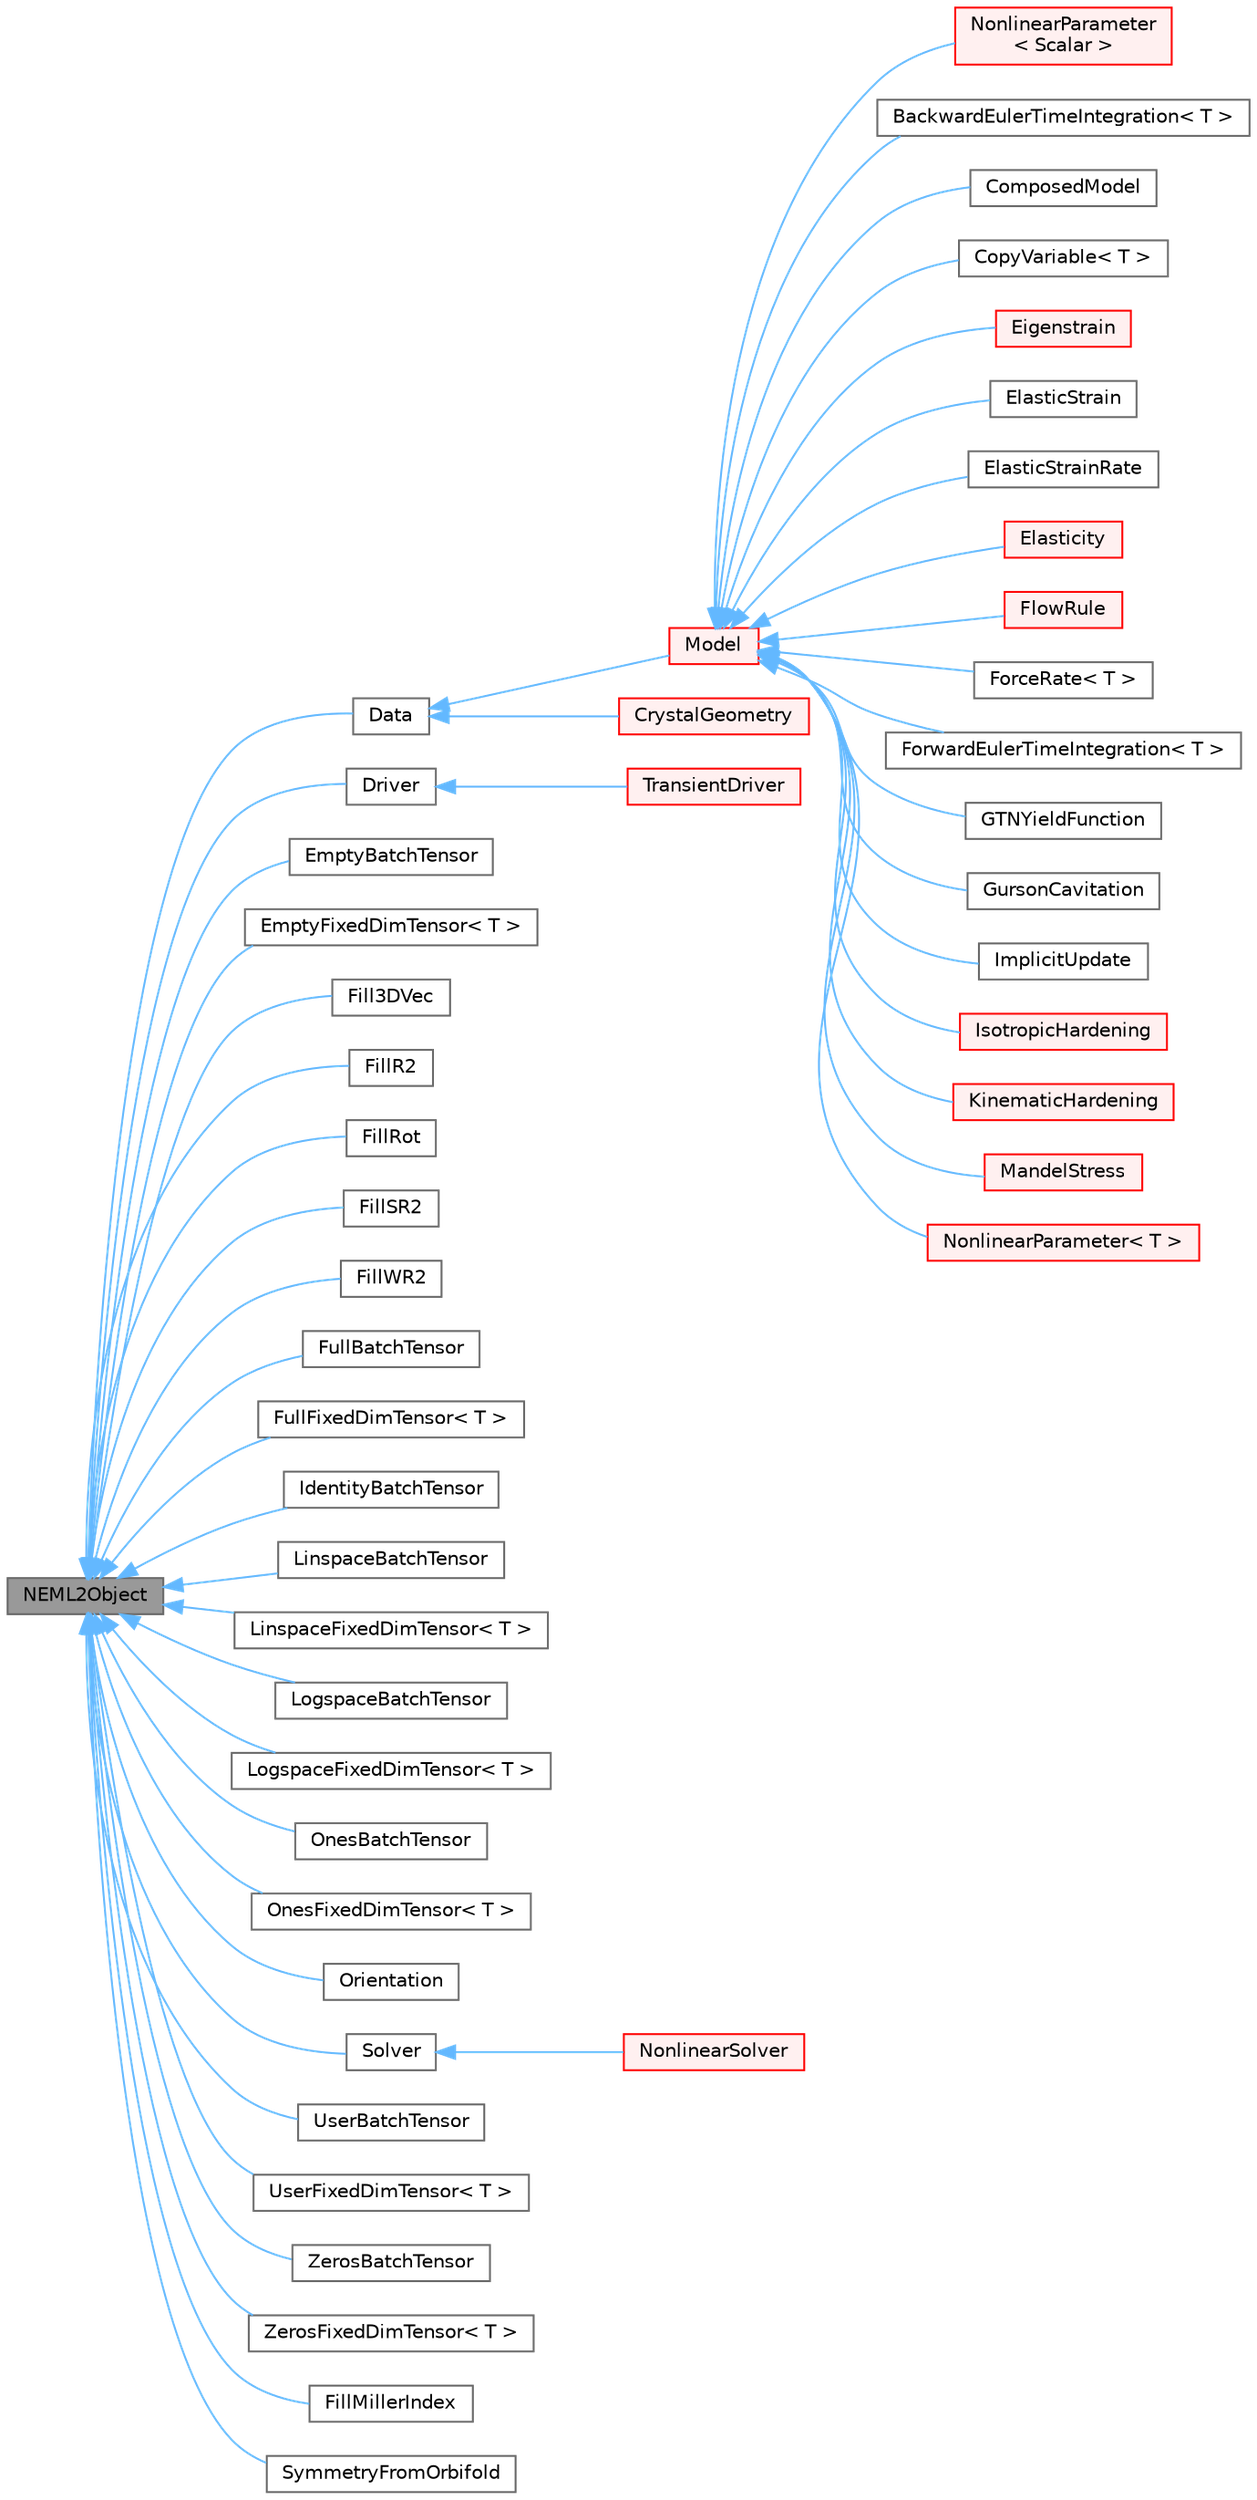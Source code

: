 digraph "NEML2Object"
{
 // LATEX_PDF_SIZE
  bgcolor="transparent";
  edge [fontname=Helvetica,fontsize=10,labelfontname=Helvetica,labelfontsize=10];
  node [fontname=Helvetica,fontsize=10,shape=box,height=0.2,width=0.4];
  rankdir="LR";
  Node1 [id="Node000001",label="NEML2Object",height=0.2,width=0.4,color="gray40", fillcolor="grey60", style="filled", fontcolor="black",tooltip="The base class of all \"manufacturable\" objects in the NEML2 library."];
  Node1 -> Node2 [id="edge1_Node000001_Node000002",dir="back",color="steelblue1",style="solid",tooltip=" "];
  Node2 [id="Node000002",label="Data",height=0.2,width=0.4,color="gray40", fillcolor="white", style="filled",URL="$classneml2_1_1Data.html",tooltip=" "];
  Node2 -> Node3 [id="edge2_Node000002_Node000003",dir="back",color="steelblue1",style="solid",tooltip=" "];
  Node3 [id="Node000003",label="Model",height=0.2,width=0.4,color="red", fillcolor="#FFF0F0", style="filled",URL="$classneml2_1_1Model.html",tooltip="The base class for all constitutive models."];
  Node3 -> Node4 [id="edge3_Node000003_Node000004",dir="back",color="steelblue1",style="solid",tooltip=" "];
  Node4 [id="Node000004",label="NonlinearParameter\l\< Scalar \>",height=0.2,width=0.4,color="red", fillcolor="#FFF0F0", style="filled",URL="$classneml2_1_1NonlinearParameter.html",tooltip=" "];
  Node3 -> Node6 [id="edge4_Node000003_Node000006",dir="back",color="steelblue1",style="solid",tooltip=" "];
  Node6 [id="Node000006",label="BackwardEulerTimeIntegration\< T \>",height=0.2,width=0.4,color="gray40", fillcolor="white", style="filled",URL="$classneml2_1_1BackwardEulerTimeIntegration.html",tooltip=" "];
  Node3 -> Node7 [id="edge5_Node000003_Node000007",dir="back",color="steelblue1",style="solid",tooltip=" "];
  Node7 [id="Node000007",label="ComposedModel",height=0.2,width=0.4,color="gray40", fillcolor="white", style="filled",URL="$classneml2_1_1ComposedModel.html",tooltip=" "];
  Node3 -> Node8 [id="edge6_Node000003_Node000008",dir="back",color="steelblue1",style="solid",tooltip=" "];
  Node8 [id="Node000008",label="CopyVariable\< T \>",height=0.2,width=0.4,color="gray40", fillcolor="white", style="filled",URL="$classneml2_1_1CopyVariable.html",tooltip="Copy the value of a variable into another variable."];
  Node3 -> Node9 [id="edge7_Node000003_Node000009",dir="back",color="steelblue1",style="solid",tooltip=" "];
  Node9 [id="Node000009",label="Eigenstrain",height=0.2,width=0.4,color="red", fillcolor="#FFF0F0", style="filled",URL="$classneml2_1_1Eigenstrain.html",tooltip=" "];
  Node3 -> Node11 [id="edge8_Node000003_Node000011",dir="back",color="steelblue1",style="solid",tooltip=" "];
  Node11 [id="Node000011",label="ElasticStrain",height=0.2,width=0.4,color="gray40", fillcolor="white", style="filled",URL="$classneml2_1_1ElasticStrain.html",tooltip=" "];
  Node3 -> Node12 [id="edge9_Node000003_Node000012",dir="back",color="steelblue1",style="solid",tooltip=" "];
  Node12 [id="Node000012",label="ElasticStrainRate",height=0.2,width=0.4,color="gray40", fillcolor="white", style="filled",URL="$classneml2_1_1ElasticStrainRate.html",tooltip="Calculate the elastic strain rate from crystal model kinematics."];
  Node3 -> Node13 [id="edge10_Node000003_Node000013",dir="back",color="steelblue1",style="solid",tooltip=" "];
  Node13 [id="Node000013",label="Elasticity",height=0.2,width=0.4,color="red", fillcolor="#FFF0F0", style="filled",URL="$classneml2_1_1Elasticity.html",tooltip=" "];
  Node3 -> Node15 [id="edge11_Node000003_Node000015",dir="back",color="steelblue1",style="solid",tooltip=" "];
  Node15 [id="Node000015",label="FlowRule",height=0.2,width=0.4,color="red", fillcolor="#FFF0F0", style="filled",URL="$classneml2_1_1FlowRule.html",tooltip=" "];
  Node3 -> Node20 [id="edge12_Node000003_Node000020",dir="back",color="steelblue1",style="solid",tooltip=" "];
  Node20 [id="Node000020",label="ForceRate\< T \>",height=0.2,width=0.4,color="gray40", fillcolor="white", style="filled",URL="$classneml2_1_1ForceRate.html",tooltip=" "];
  Node3 -> Node21 [id="edge13_Node000003_Node000021",dir="back",color="steelblue1",style="solid",tooltip=" "];
  Node21 [id="Node000021",label="ForwardEulerTimeIntegration\< T \>",height=0.2,width=0.4,color="gray40", fillcolor="white", style="filled",URL="$classneml2_1_1ForwardEulerTimeIntegration.html",tooltip=" "];
  Node3 -> Node22 [id="edge14_Node000003_Node000022",dir="back",color="steelblue1",style="solid",tooltip=" "];
  Node22 [id="Node000022",label="GTNYieldFunction",height=0.2,width=0.4,color="gray40", fillcolor="white", style="filled",URL="$classneml2_1_1GTNYieldFunction.html",tooltip=" "];
  Node3 -> Node23 [id="edge15_Node000003_Node000023",dir="back",color="steelblue1",style="solid",tooltip=" "];
  Node23 [id="Node000023",label="GursonCavitation",height=0.2,width=0.4,color="gray40", fillcolor="white", style="filled",URL="$classneml2_1_1GursonCavitation.html",tooltip=" "];
  Node3 -> Node24 [id="edge16_Node000003_Node000024",dir="back",color="steelblue1",style="solid",tooltip=" "];
  Node24 [id="Node000024",label="ImplicitUpdate",height=0.2,width=0.4,color="gray40", fillcolor="white", style="filled",URL="$classneml2_1_1ImplicitUpdate.html",tooltip=" "];
  Node3 -> Node25 [id="edge17_Node000003_Node000025",dir="back",color="steelblue1",style="solid",tooltip=" "];
  Node25 [id="Node000025",label="IsotropicHardening",height=0.2,width=0.4,color="red", fillcolor="#FFF0F0", style="filled",URL="$classneml2_1_1IsotropicHardening.html",tooltip=" "];
  Node3 -> Node28 [id="edge18_Node000003_Node000028",dir="back",color="steelblue1",style="solid",tooltip=" "];
  Node28 [id="Node000028",label="KinematicHardening",height=0.2,width=0.4,color="red", fillcolor="#FFF0F0", style="filled",URL="$classneml2_1_1KinematicHardening.html",tooltip=" "];
  Node3 -> Node30 [id="edge19_Node000003_Node000030",dir="back",color="steelblue1",style="solid",tooltip=" "];
  Node30 [id="Node000030",label="MandelStress",height=0.2,width=0.4,color="red", fillcolor="#FFF0F0", style="filled",URL="$classneml2_1_1MandelStress.html",tooltip=" "];
  Node3 -> Node32 [id="edge20_Node000003_Node000032",dir="back",color="steelblue1",style="solid",tooltip=" "];
  Node32 [id="Node000032",label="NonlinearParameter\< T \>",height=0.2,width=0.4,color="red", fillcolor="#FFF0F0", style="filled",URL="$classneml2_1_1NonlinearParameter.html",tooltip="The base class for nonlinear parameters."];
  Node2 -> Node61 [id="edge21_Node000002_Node000061",dir="back",color="steelblue1",style="solid",tooltip=" "];
  Node61 [id="Node000061",label="CrystalGeometry",height=0.2,width=0.4,color="red", fillcolor="#FFF0F0", style="filled",URL="$classneml2_1_1crystallography_1_1CrystalGeometry.html",tooltip="Defines the geometry of a crystal system This includes a basic definition of the crystal lattice,..."];
  Node1 -> Node63 [id="edge22_Node000001_Node000063",dir="back",color="steelblue1",style="solid",tooltip=" "];
  Node63 [id="Node000063",label="Driver",height=0.2,width=0.4,color="gray40", fillcolor="white", style="filled",URL="$classneml2_1_1Driver.html",tooltip="The Driver drives the execution of a NEML2 Model."];
  Node63 -> Node64 [id="edge23_Node000063_Node000064",dir="back",color="steelblue1",style="solid",tooltip=" "];
  Node64 [id="Node000064",label="TransientDriver",height=0.2,width=0.4,color="red", fillcolor="#FFF0F0", style="filled",URL="$classneml2_1_1TransientDriver.html",tooltip="The driver for a transient initial-value problem."];
  Node1 -> Node67 [id="edge24_Node000001_Node000067",dir="back",color="steelblue1",style="solid",tooltip=" "];
  Node67 [id="Node000067",label="EmptyBatchTensor",height=0.2,width=0.4,color="gray40", fillcolor="white", style="filled",URL="$classneml2_1_1EmptyBatchTensor.html",tooltip="Create an empty BatchTensor from the input file."];
  Node1 -> Node68 [id="edge25_Node000001_Node000068",dir="back",color="steelblue1",style="solid",tooltip=" "];
  Node68 [id="Node000068",label="EmptyFixedDimTensor\< T \>",height=0.2,width=0.4,color="gray40", fillcolor="white", style="filled",URL="$classneml2_1_1EmptyFixedDimTensor.html",tooltip="Create an empty FixedDimTensor of type T from the input file."];
  Node1 -> Node69 [id="edge26_Node000001_Node000069",dir="back",color="steelblue1",style="solid",tooltip=" "];
  Node69 [id="Node000069",label="Fill3DVec",height=0.2,width=0.4,color="gray40", fillcolor="white", style="filled",URL="$classneml2_1_1Fill3DVec.html",tooltip="Create a single-batched \"list\" of 3D vectors."];
  Node1 -> Node70 [id="edge27_Node000001_Node000070",dir="back",color="steelblue1",style="solid",tooltip=" "];
  Node70 [id="Node000070",label="FillR2",height=0.2,width=0.4,color="gray40", fillcolor="white", style="filled",URL="$classneml2_1_1FillR2.html",tooltip="Create a filled R2 from the input file."];
  Node1 -> Node71 [id="edge28_Node000001_Node000071",dir="back",color="steelblue1",style="solid",tooltip=" "];
  Node71 [id="Node000071",label="FillRot",height=0.2,width=0.4,color="gray40", fillcolor="white", style="filled",URL="$classneml2_1_1FillRot.html",tooltip="Create a filled R2 from the input file."];
  Node1 -> Node72 [id="edge29_Node000001_Node000072",dir="back",color="steelblue1",style="solid",tooltip=" "];
  Node72 [id="Node000072",label="FillSR2",height=0.2,width=0.4,color="gray40", fillcolor="white", style="filled",URL="$classneml2_1_1FillSR2.html",tooltip="Create a filled SR2 from the input file."];
  Node1 -> Node73 [id="edge30_Node000001_Node000073",dir="back",color="steelblue1",style="solid",tooltip=" "];
  Node73 [id="Node000073",label="FillWR2",height=0.2,width=0.4,color="gray40", fillcolor="white", style="filled",URL="$classneml2_1_1FillWR2.html",tooltip="Create a filled WR2 from the input file."];
  Node1 -> Node74 [id="edge31_Node000001_Node000074",dir="back",color="steelblue1",style="solid",tooltip=" "];
  Node74 [id="Node000074",label="FullBatchTensor",height=0.2,width=0.4,color="gray40", fillcolor="white", style="filled",URL="$classneml2_1_1FullBatchTensor.html",tooltip="Create a full BatchTensor from the input file."];
  Node1 -> Node75 [id="edge32_Node000001_Node000075",dir="back",color="steelblue1",style="solid",tooltip=" "];
  Node75 [id="Node000075",label="FullFixedDimTensor\< T \>",height=0.2,width=0.4,color="gray40", fillcolor="white", style="filled",URL="$classneml2_1_1FullFixedDimTensor.html",tooltip="Create a full FixedDimTensor of type T from the input file."];
  Node1 -> Node76 [id="edge33_Node000001_Node000076",dir="back",color="steelblue1",style="solid",tooltip=" "];
  Node76 [id="Node000076",label="IdentityBatchTensor",height=0.2,width=0.4,color="gray40", fillcolor="white", style="filled",URL="$classneml2_1_1IdentityBatchTensor.html",tooltip="Create an identity BatchTensor from the input file."];
  Node1 -> Node77 [id="edge34_Node000001_Node000077",dir="back",color="steelblue1",style="solid",tooltip=" "];
  Node77 [id="Node000077",label="LinspaceBatchTensor",height=0.2,width=0.4,color="gray40", fillcolor="white", style="filled",URL="$classneml2_1_1LinspaceBatchTensor.html",tooltip="Create a linspace BatchTensor from the input file."];
  Node1 -> Node78 [id="edge35_Node000001_Node000078",dir="back",color="steelblue1",style="solid",tooltip=" "];
  Node78 [id="Node000078",label="LinspaceFixedDimTensor\< T \>",height=0.2,width=0.4,color="gray40", fillcolor="white", style="filled",URL="$classneml2_1_1LinspaceFixedDimTensor.html",tooltip="Create a linspace FixedDimTensor of type T from the input file."];
  Node1 -> Node79 [id="edge36_Node000001_Node000079",dir="back",color="steelblue1",style="solid",tooltip=" "];
  Node79 [id="Node000079",label="LogspaceBatchTensor",height=0.2,width=0.4,color="gray40", fillcolor="white", style="filled",URL="$classneml2_1_1LogspaceBatchTensor.html",tooltip="Create a logspace BatchTensor from the input file."];
  Node1 -> Node80 [id="edge37_Node000001_Node000080",dir="back",color="steelblue1",style="solid",tooltip=" "];
  Node80 [id="Node000080",label="LogspaceFixedDimTensor\< T \>",height=0.2,width=0.4,color="gray40", fillcolor="white", style="filled",URL="$classneml2_1_1LogspaceFixedDimTensor.html",tooltip="Create a logspace FixedDimTensor of type T from the input file."];
  Node1 -> Node81 [id="edge38_Node000001_Node000081",dir="back",color="steelblue1",style="solid",tooltip=" "];
  Node81 [id="Node000081",label="OnesBatchTensor",height=0.2,width=0.4,color="gray40", fillcolor="white", style="filled",URL="$classneml2_1_1OnesBatchTensor.html",tooltip="Create a ones BatchTensor from the input file."];
  Node1 -> Node82 [id="edge39_Node000001_Node000082",dir="back",color="steelblue1",style="solid",tooltip=" "];
  Node82 [id="Node000082",label="OnesFixedDimTensor\< T \>",height=0.2,width=0.4,color="gray40", fillcolor="white", style="filled",URL="$classneml2_1_1OnesFixedDimTensor.html",tooltip="Create a ones FixedDimTensor of type T from the input file."];
  Node1 -> Node83 [id="edge40_Node000001_Node000083",dir="back",color="steelblue1",style="solid",tooltip=" "];
  Node83 [id="Node000083",label="Orientation",height=0.2,width=0.4,color="gray40", fillcolor="white", style="filled",URL="$classneml2_1_1Orientation.html",tooltip="Create batch of rotations, with various methods."];
  Node1 -> Node84 [id="edge41_Node000001_Node000084",dir="back",color="steelblue1",style="solid",tooltip=" "];
  Node84 [id="Node000084",label="Solver",height=0.2,width=0.4,color="gray40", fillcolor="white", style="filled",URL="$classneml2_1_1Solver.html",tooltip="The solver solves a system of equations."];
  Node84 -> Node85 [id="edge42_Node000084_Node000085",dir="back",color="steelblue1",style="solid",tooltip=" "];
  Node85 [id="Node000085",label="NonlinearSolver",height=0.2,width=0.4,color="red", fillcolor="#FFF0F0", style="filled",URL="$classneml2_1_1NonlinearSolver.html",tooltip="The nonlinear solver solves a nonlinear system of equations."];
  Node1 -> Node89 [id="edge43_Node000001_Node000089",dir="back",color="steelblue1",style="solid",tooltip=" "];
  Node89 [id="Node000089",label="UserBatchTensor",height=0.2,width=0.4,color="gray40", fillcolor="white", style="filled",URL="$classneml2_1_1UserBatchTensor.html",tooltip="Create raw BatchTensor from the input file."];
  Node1 -> Node90 [id="edge44_Node000001_Node000090",dir="back",color="steelblue1",style="solid",tooltip=" "];
  Node90 [id="Node000090",label="UserFixedDimTensor\< T \>",height=0.2,width=0.4,color="gray40", fillcolor="white", style="filled",URL="$classneml2_1_1UserFixedDimTensor.html",tooltip="Create raw tensor of type T from the input file."];
  Node1 -> Node91 [id="edge45_Node000001_Node000091",dir="back",color="steelblue1",style="solid",tooltip=" "];
  Node91 [id="Node000091",label="ZerosBatchTensor",height=0.2,width=0.4,color="gray40", fillcolor="white", style="filled",URL="$classneml2_1_1ZerosBatchTensor.html",tooltip="Create a zeros BatchTensor from the input file."];
  Node1 -> Node92 [id="edge46_Node000001_Node000092",dir="back",color="steelblue1",style="solid",tooltip=" "];
  Node92 [id="Node000092",label="ZerosFixedDimTensor\< T \>",height=0.2,width=0.4,color="gray40", fillcolor="white", style="filled",URL="$classneml2_1_1ZerosFixedDimTensor.html",tooltip="Create a zeros FixedDimTensor of type T from the input file."];
  Node1 -> Node93 [id="edge47_Node000001_Node000093",dir="back",color="steelblue1",style="solid",tooltip=" "];
  Node93 [id="Node000093",label="FillMillerIndex",height=0.2,width=0.4,color="gray40", fillcolor="white", style="filled",URL="$classneml2_1_1crystallography_1_1FillMillerIndex.html",tooltip="Create a single-batched \"list\" of Miller indices."];
  Node1 -> Node94 [id="edge48_Node000001_Node000094",dir="back",color="steelblue1",style="solid",tooltip=" "];
  Node94 [id="Node000094",label="SymmetryFromOrbifold",height=0.2,width=0.4,color="gray40", fillcolor="white", style="filled",URL="$classneml2_1_1crystallography_1_1SymmetryFromOrbifold.html",tooltip="Provide the correct symmetry operators for a given crystal class."];
}

